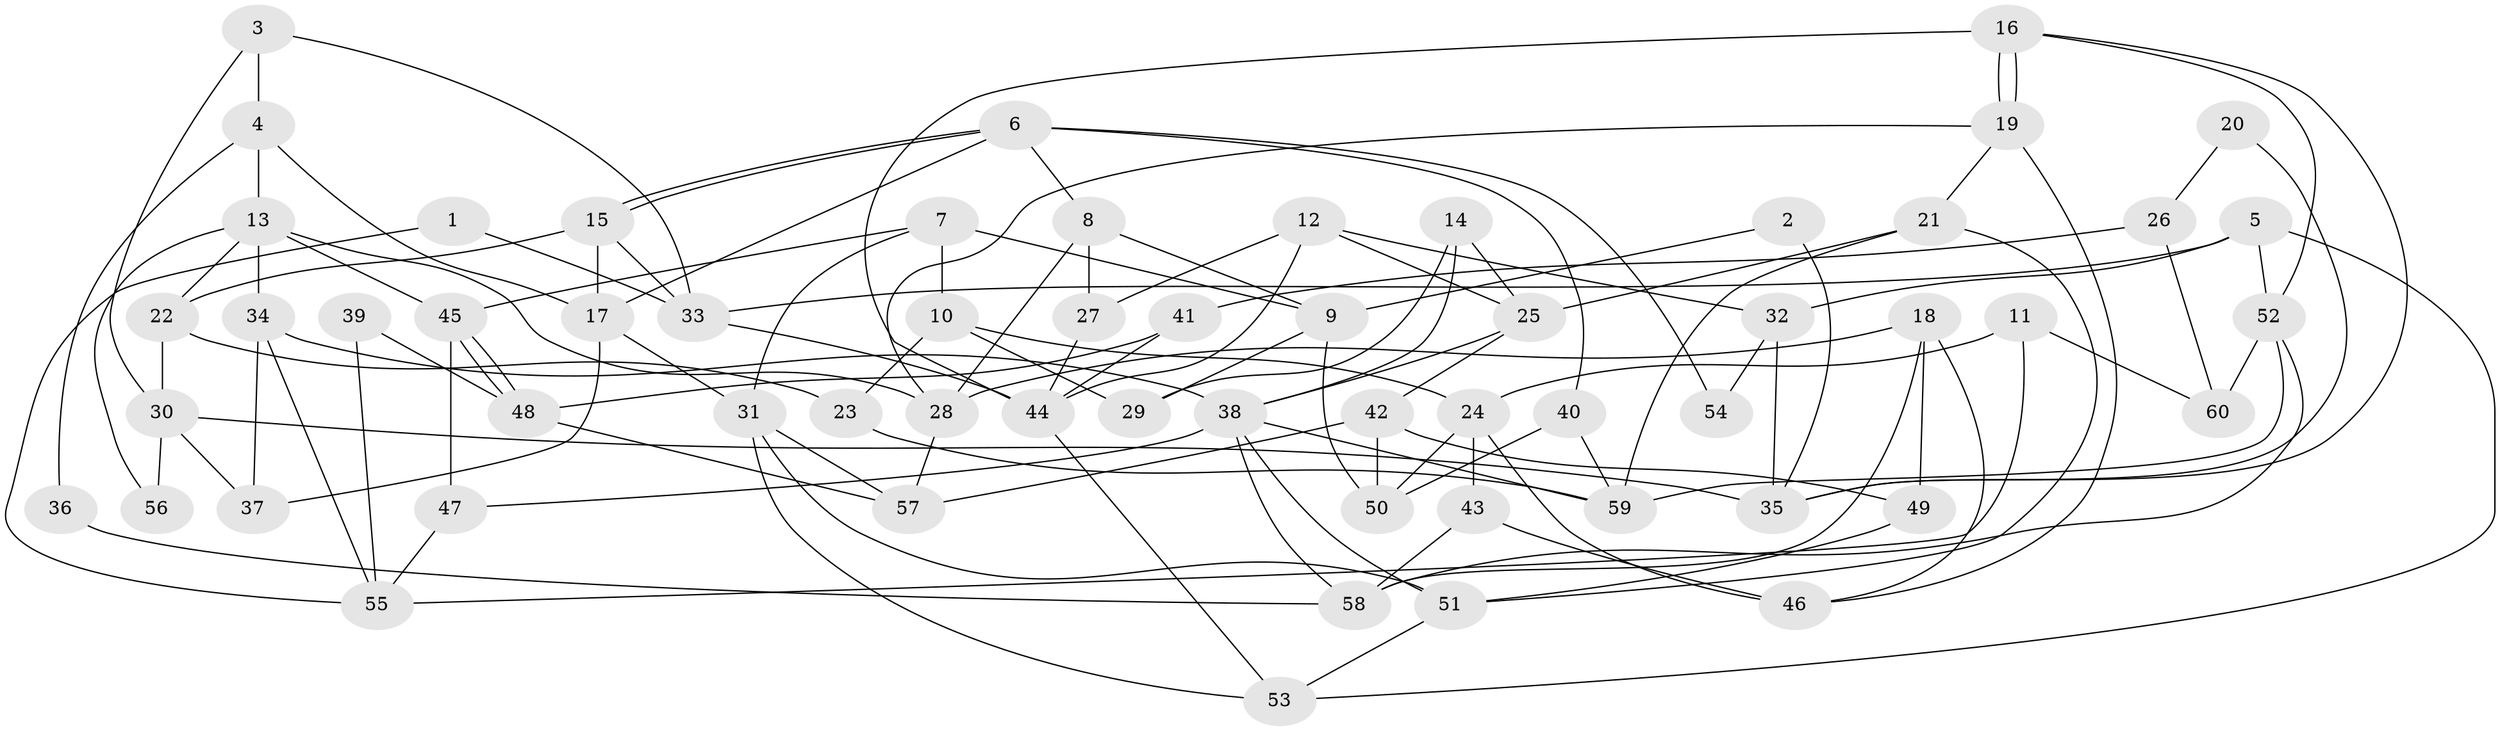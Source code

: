 // coarse degree distribution, {6: 0.2631578947368421, 10: 0.10526315789473684, 4: 0.15789473684210525, 8: 0.05263157894736842, 9: 0.05263157894736842, 7: 0.15789473684210525, 5: 0.10526315789473684, 2: 0.10526315789473684}
// Generated by graph-tools (version 1.1) at 2025/51/03/04/25 22:51:07]
// undirected, 60 vertices, 120 edges
graph export_dot {
  node [color=gray90,style=filled];
  1;
  2;
  3;
  4;
  5;
  6;
  7;
  8;
  9;
  10;
  11;
  12;
  13;
  14;
  15;
  16;
  17;
  18;
  19;
  20;
  21;
  22;
  23;
  24;
  25;
  26;
  27;
  28;
  29;
  30;
  31;
  32;
  33;
  34;
  35;
  36;
  37;
  38;
  39;
  40;
  41;
  42;
  43;
  44;
  45;
  46;
  47;
  48;
  49;
  50;
  51;
  52;
  53;
  54;
  55;
  56;
  57;
  58;
  59;
  60;
  1 -- 55;
  1 -- 33;
  2 -- 35;
  2 -- 9;
  3 -- 30;
  3 -- 33;
  3 -- 4;
  4 -- 13;
  4 -- 17;
  4 -- 36;
  5 -- 53;
  5 -- 52;
  5 -- 32;
  5 -- 33;
  6 -- 15;
  6 -- 15;
  6 -- 17;
  6 -- 8;
  6 -- 40;
  6 -- 54;
  7 -- 9;
  7 -- 31;
  7 -- 10;
  7 -- 45;
  8 -- 28;
  8 -- 9;
  8 -- 27;
  9 -- 50;
  9 -- 29;
  10 -- 24;
  10 -- 23;
  10 -- 29;
  11 -- 24;
  11 -- 55;
  11 -- 60;
  12 -- 27;
  12 -- 25;
  12 -- 32;
  12 -- 44;
  13 -- 45;
  13 -- 28;
  13 -- 22;
  13 -- 34;
  13 -- 56;
  14 -- 38;
  14 -- 29;
  14 -- 25;
  15 -- 22;
  15 -- 17;
  15 -- 33;
  16 -- 19;
  16 -- 19;
  16 -- 44;
  16 -- 35;
  16 -- 52;
  17 -- 31;
  17 -- 37;
  18 -- 58;
  18 -- 28;
  18 -- 46;
  18 -- 49;
  19 -- 21;
  19 -- 28;
  19 -- 46;
  20 -- 35;
  20 -- 26;
  21 -- 59;
  21 -- 51;
  21 -- 25;
  22 -- 30;
  22 -- 23;
  23 -- 59;
  24 -- 50;
  24 -- 46;
  24 -- 43;
  25 -- 38;
  25 -- 42;
  26 -- 60;
  26 -- 41;
  27 -- 44;
  28 -- 57;
  30 -- 37;
  30 -- 35;
  30 -- 56;
  31 -- 51;
  31 -- 53;
  31 -- 57;
  32 -- 35;
  32 -- 54;
  33 -- 44;
  34 -- 38;
  34 -- 37;
  34 -- 55;
  36 -- 58;
  38 -- 59;
  38 -- 47;
  38 -- 51;
  38 -- 58;
  39 -- 48;
  39 -- 55;
  40 -- 59;
  40 -- 50;
  41 -- 44;
  41 -- 48;
  42 -- 49;
  42 -- 50;
  42 -- 57;
  43 -- 46;
  43 -- 58;
  44 -- 53;
  45 -- 48;
  45 -- 48;
  45 -- 47;
  47 -- 55;
  48 -- 57;
  49 -- 51;
  51 -- 53;
  52 -- 58;
  52 -- 59;
  52 -- 60;
}
